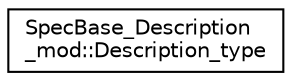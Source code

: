 digraph "Graphical Class Hierarchy"
{
 // LATEX_PDF_SIZE
  edge [fontname="Helvetica",fontsize="10",labelfontname="Helvetica",labelfontsize="10"];
  node [fontname="Helvetica",fontsize="10",shape=record];
  rankdir="LR";
  Node0 [label="SpecBase_Description\l_mod::Description_type",height=0.2,width=0.4,color="black", fillcolor="white", style="filled",URL="$structSpecBase__Description__mod_1_1Description__type.html",tooltip=" "];
}
